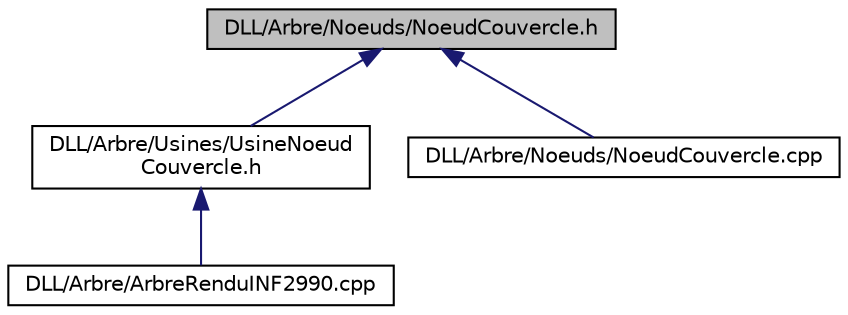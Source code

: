 digraph "DLL/Arbre/Noeuds/NoeudCouvercle.h"
{
  edge [fontname="Helvetica",fontsize="10",labelfontname="Helvetica",labelfontsize="10"];
  node [fontname="Helvetica",fontsize="10",shape=record];
  Node1 [label="DLL/Arbre/Noeuds/NoeudCouvercle.h",height=0.2,width=0.4,color="black", fillcolor="grey75", style="filled", fontcolor="black"];
  Node1 -> Node2 [dir="back",color="midnightblue",fontsize="10",style="solid",fontname="Helvetica"];
  Node2 [label="DLL/Arbre/Usines/UsineNoeud\lCouvercle.h",height=0.2,width=0.4,color="black", fillcolor="white", style="filled",URL="$d3/d48/_usine_noeud_couvercle_8h.html"];
  Node2 -> Node3 [dir="back",color="midnightblue",fontsize="10",style="solid",fontname="Helvetica"];
  Node3 [label="DLL/Arbre/ArbreRenduINF2990.cpp",height=0.2,width=0.4,color="black", fillcolor="white", style="filled",URL="$de/d39/_arbre_rendu_i_n_f2990_8cpp.html"];
  Node1 -> Node4 [dir="back",color="midnightblue",fontsize="10",style="solid",fontname="Helvetica"];
  Node4 [label="DLL/Arbre/Noeuds/NoeudCouvercle.cpp",height=0.2,width=0.4,color="black", fillcolor="white", style="filled",URL="$dc/d2d/_noeud_couvercle_8cpp.html"];
}
